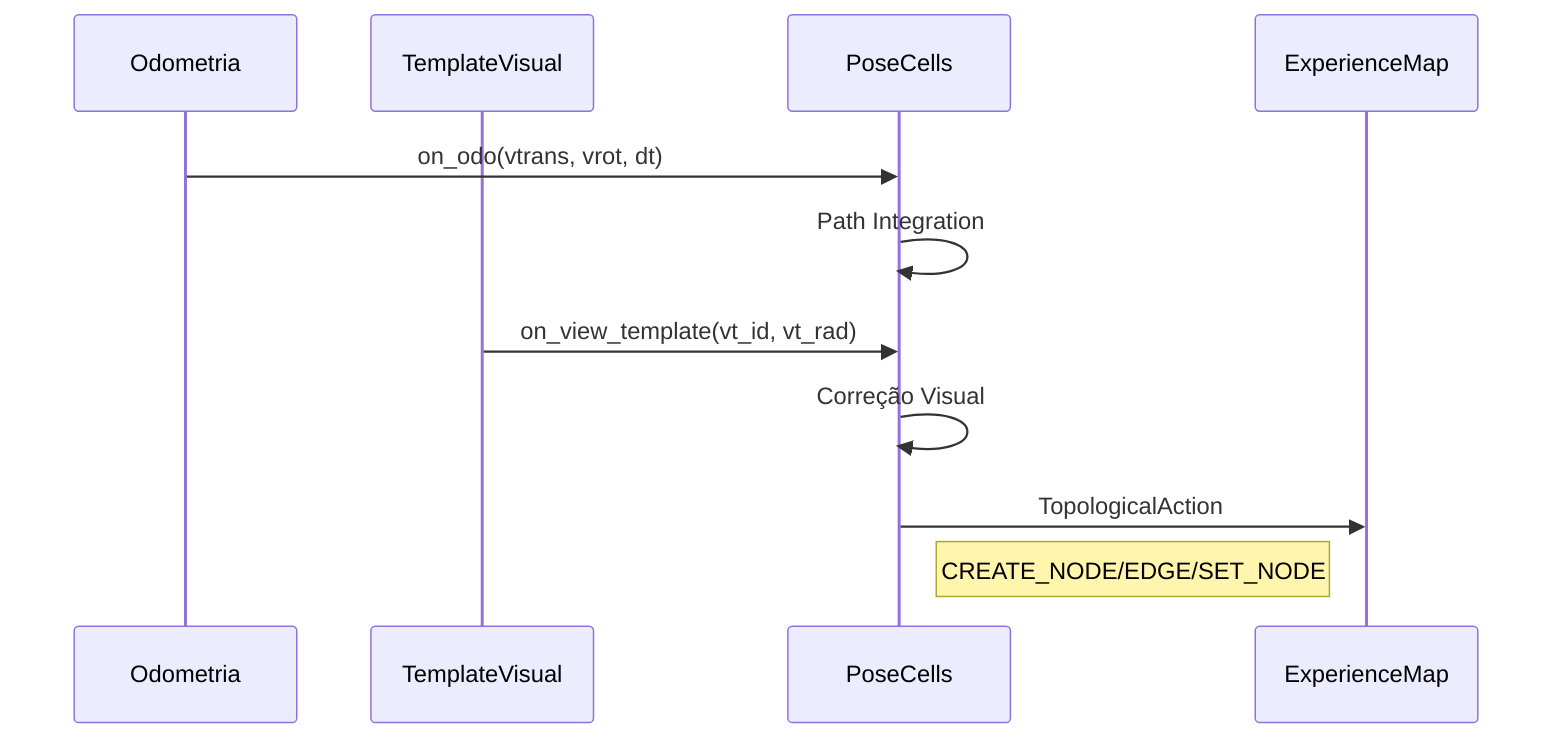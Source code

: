 sequenceDiagram  
    participant Odometria  
    participant TemplateVisual  
    participant PoseCells  
    participant ExperienceMap  

    Odometria ->> PoseCells: on_odo(vtrans, vrot, dt)  
    PoseCells ->> PoseCells: Path Integration  
    TemplateVisual ->> PoseCells: on_view_template(vt_id, vt_rad)  
    PoseCells ->> PoseCells: Correção Visual  
    PoseCells ->> ExperienceMap: TopologicalAction  
    Note right of PoseCells: CREATE_NODE/EDGE/SET_NODE